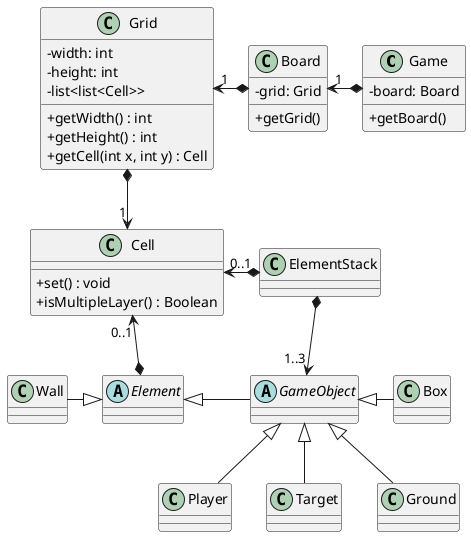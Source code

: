 @startuml

skinparam classAttributeIconSize 0
skinparam defaultFontName Consolas
!pragma useIntermediatePackages false

class Game {
    -board: Board
    +getBoard()
}

class Board {
    -grid: Grid
    +getGrid()
}

class Grid {
    -width: int
    -height: int
    -list<list<Cell>>
    +getWidth() : int
    +getHeight() : int
    +getCell(int x, int y) : Cell
}

class Cell {
    +set() : void
    +isMultipleLayer() : Boolean
}

abstract class GameObject {
}

abstract class Element {
}

class ElementStack {}

class Wall {
}

class Box {
}

class Player {
}

class Target {
}

class Ground {
}

Game *-left-> "1" Board
Board *-left-> "1" Grid
Grid *-down-> "1" Cell

ElementStack *-left-> "0..1" Cell



ElementStack *-down-> "1..3" GameObject
GameObject <|-right- Box
GameObject <|-down- Target
GameObject <|-down- Player
GameObject <|-down- Ground

Element *-up-> "0..1" Cell
Element <|-left- Wall
Element <|-right- GameObject


@enduml